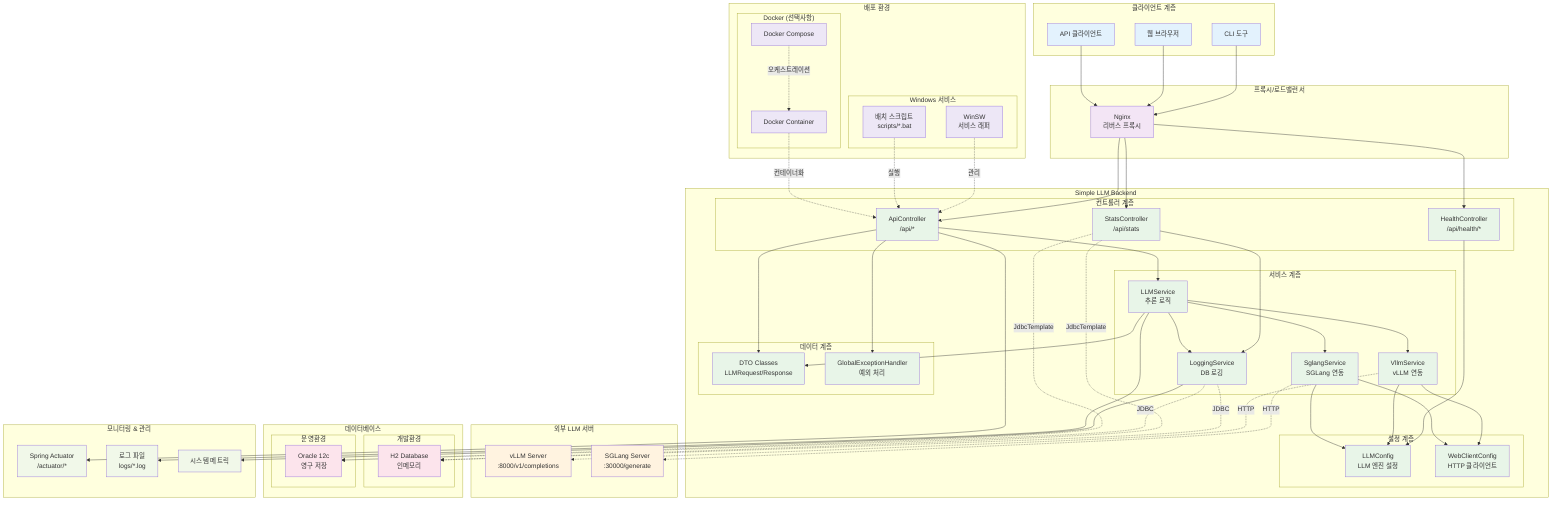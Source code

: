 graph TB
    subgraph "클라이언트 계층"
        CLI[CLI 도구]
        WEB[웹 브라우저]
        API_CLIENT[API 클라이언트]
    end

    subgraph "프록시/로드밸런서"
        NGINX[Nginx<br/>리버스 프록시]
    end

    subgraph "Simple LLM Backend<br/>(Spring Boot 2.3.2 + Java 11)"
        subgraph "컨트롤러 계층"
            API_CTRL[ApiController<br/>/api/*]
            HEALTH_CTRL[HealthController<br/>/api/health/*]
            STATS_CTRL[StatsController<br/>/api/stats]
        end

        subgraph "서비스 계층"
            LLM_SVC[LLMService<br/>추론 로직]
            VLLM_SVC[VllmService<br/>vLLM 연동]
            SGLANG_SVC[SglangService<br/>SGLang 연동]
            LOG_SVC[LoggingService<br/>DB 로깅]
        end

        subgraph "설정 계층"
            LLM_CFG[LLMConfig<br/>LLM 엔진 설정]
            WEB_CFG[WebClientConfig<br/>HTTP 클라이언트]
        end

        subgraph "데이터 계층"
            DTO[DTO Classes<br/>LLMRequest/Response]
            EXCEPTION[GlobalExceptionHandler<br/>예외 처리]
        end
    end

    subgraph "외부 LLM 서버"
        VLLM[vLLM Server<br/>:8000/v1/completions]
        SGLANG[SGLang Server<br/>:30000/generate]
    end

    subgraph "데이터베이스"
        subgraph "개발환경"
            H2[H2 Database<br/>인메모리]
        end
        subgraph "운영환경"
            ORACLE[Oracle 12c<br/>영구 저장]
        end
    end

    subgraph "모니터링 & 관리"
        ACTUATOR[Spring Actuator<br/>/actuator/*]
        LOGS[로그 파일<br/>logs/*.log]
        METRICS[시스템 메트릭]
    end

    subgraph "배포 환경"
        subgraph "Windows 서비스"
            WINSW[WinSW<br/>서비스 래퍼]
            BAT[배치 스크립트<br/>scripts/*.bat]
        end
        subgraph "Docker (선택사항)"
            DOCKER[Docker Container]
            COMPOSE[Docker Compose]
        end
    end

    %% 클라이언트 연결
    CLI --> NGINX
    WEB --> NGINX
    API_CLIENT --> NGINX

    %% 프록시 연결
    NGINX --> API_CTRL
    NGINX --> HEALTH_CTRL
    NGINX --> STATS_CTRL

    %% 컨트롤러-서비스 연결
    API_CTRL --> LLM_SVC
    HEALTH_CTRL --> LLM_CFG
    STATS_CTRL --> LOG_SVC

    %% 서비스 간 연결
    LLM_SVC --> VLLM_SVC
    LLM_SVC --> SGLANG_SVC
    LLM_SVC --> LOG_SVC

    %% 외부 서버 연결
    VLLM_SVC -.->|HTTP| VLLM
    SGLANG_SVC -.->|HTTP| SGLANG

    %% 데이터베이스 연결
    LOG_SVC -.->|JDBC| H2
    LOG_SVC -.->|JDBC| ORACLE
    STATS_CTRL -.->|JdbcTemplate| H2
    STATS_CTRL -.->|JdbcTemplate| ORACLE

    %% 설정 및 DTO 연결
    VLLM_SVC --> LLM_CFG
    SGLANG_SVC --> LLM_CFG
    VLLM_SVC --> WEB_CFG
    SGLANG_SVC --> WEB_CFG

    API_CTRL --> DTO
    LLM_SVC --> DTO
    API_CTRL --> EXCEPTION

    %% 모니터링 연결
    API_CTRL --> ACTUATOR
    LLM_SVC --> LOGS
    LOG_SVC --> METRICS

    %% 배포 연결
    WINSW -.->|관리| API_CTRL
    BAT -.->|실행| API_CTRL
    DOCKER -.->|컨테이너화| API_CTRL
    COMPOSE -.->|오케스트레이션| DOCKER

    %% 스타일링
    classDef client fill:#e3f2fd
    classDef proxy fill:#f3e5f5
    classDef backend fill:#e8f5e8
    classDef external fill:#fff3e0
    classDef database fill:#fce4ec
    classDef monitoring fill:#f1f8e9
    classDef deployment fill:#ede7f6

    class CLI,WEB,API_CLIENT client
    class NGINX proxy
    class API_CTRL,HEALTH_CTRL,STATS_CTRL,LLM_SVC,VLLM_SVC,SGLANG_SVC,LOG_SVC,LLM_CFG,WEB_CFG,DTO,EXCEPTION backend
    class VLLM,SGLANG external
    class H2,ORACLE database
    class ACTUATOR,LOGS,METRICS monitoring
    class WINSW,BAT,DOCKER,COMPOSE deployment